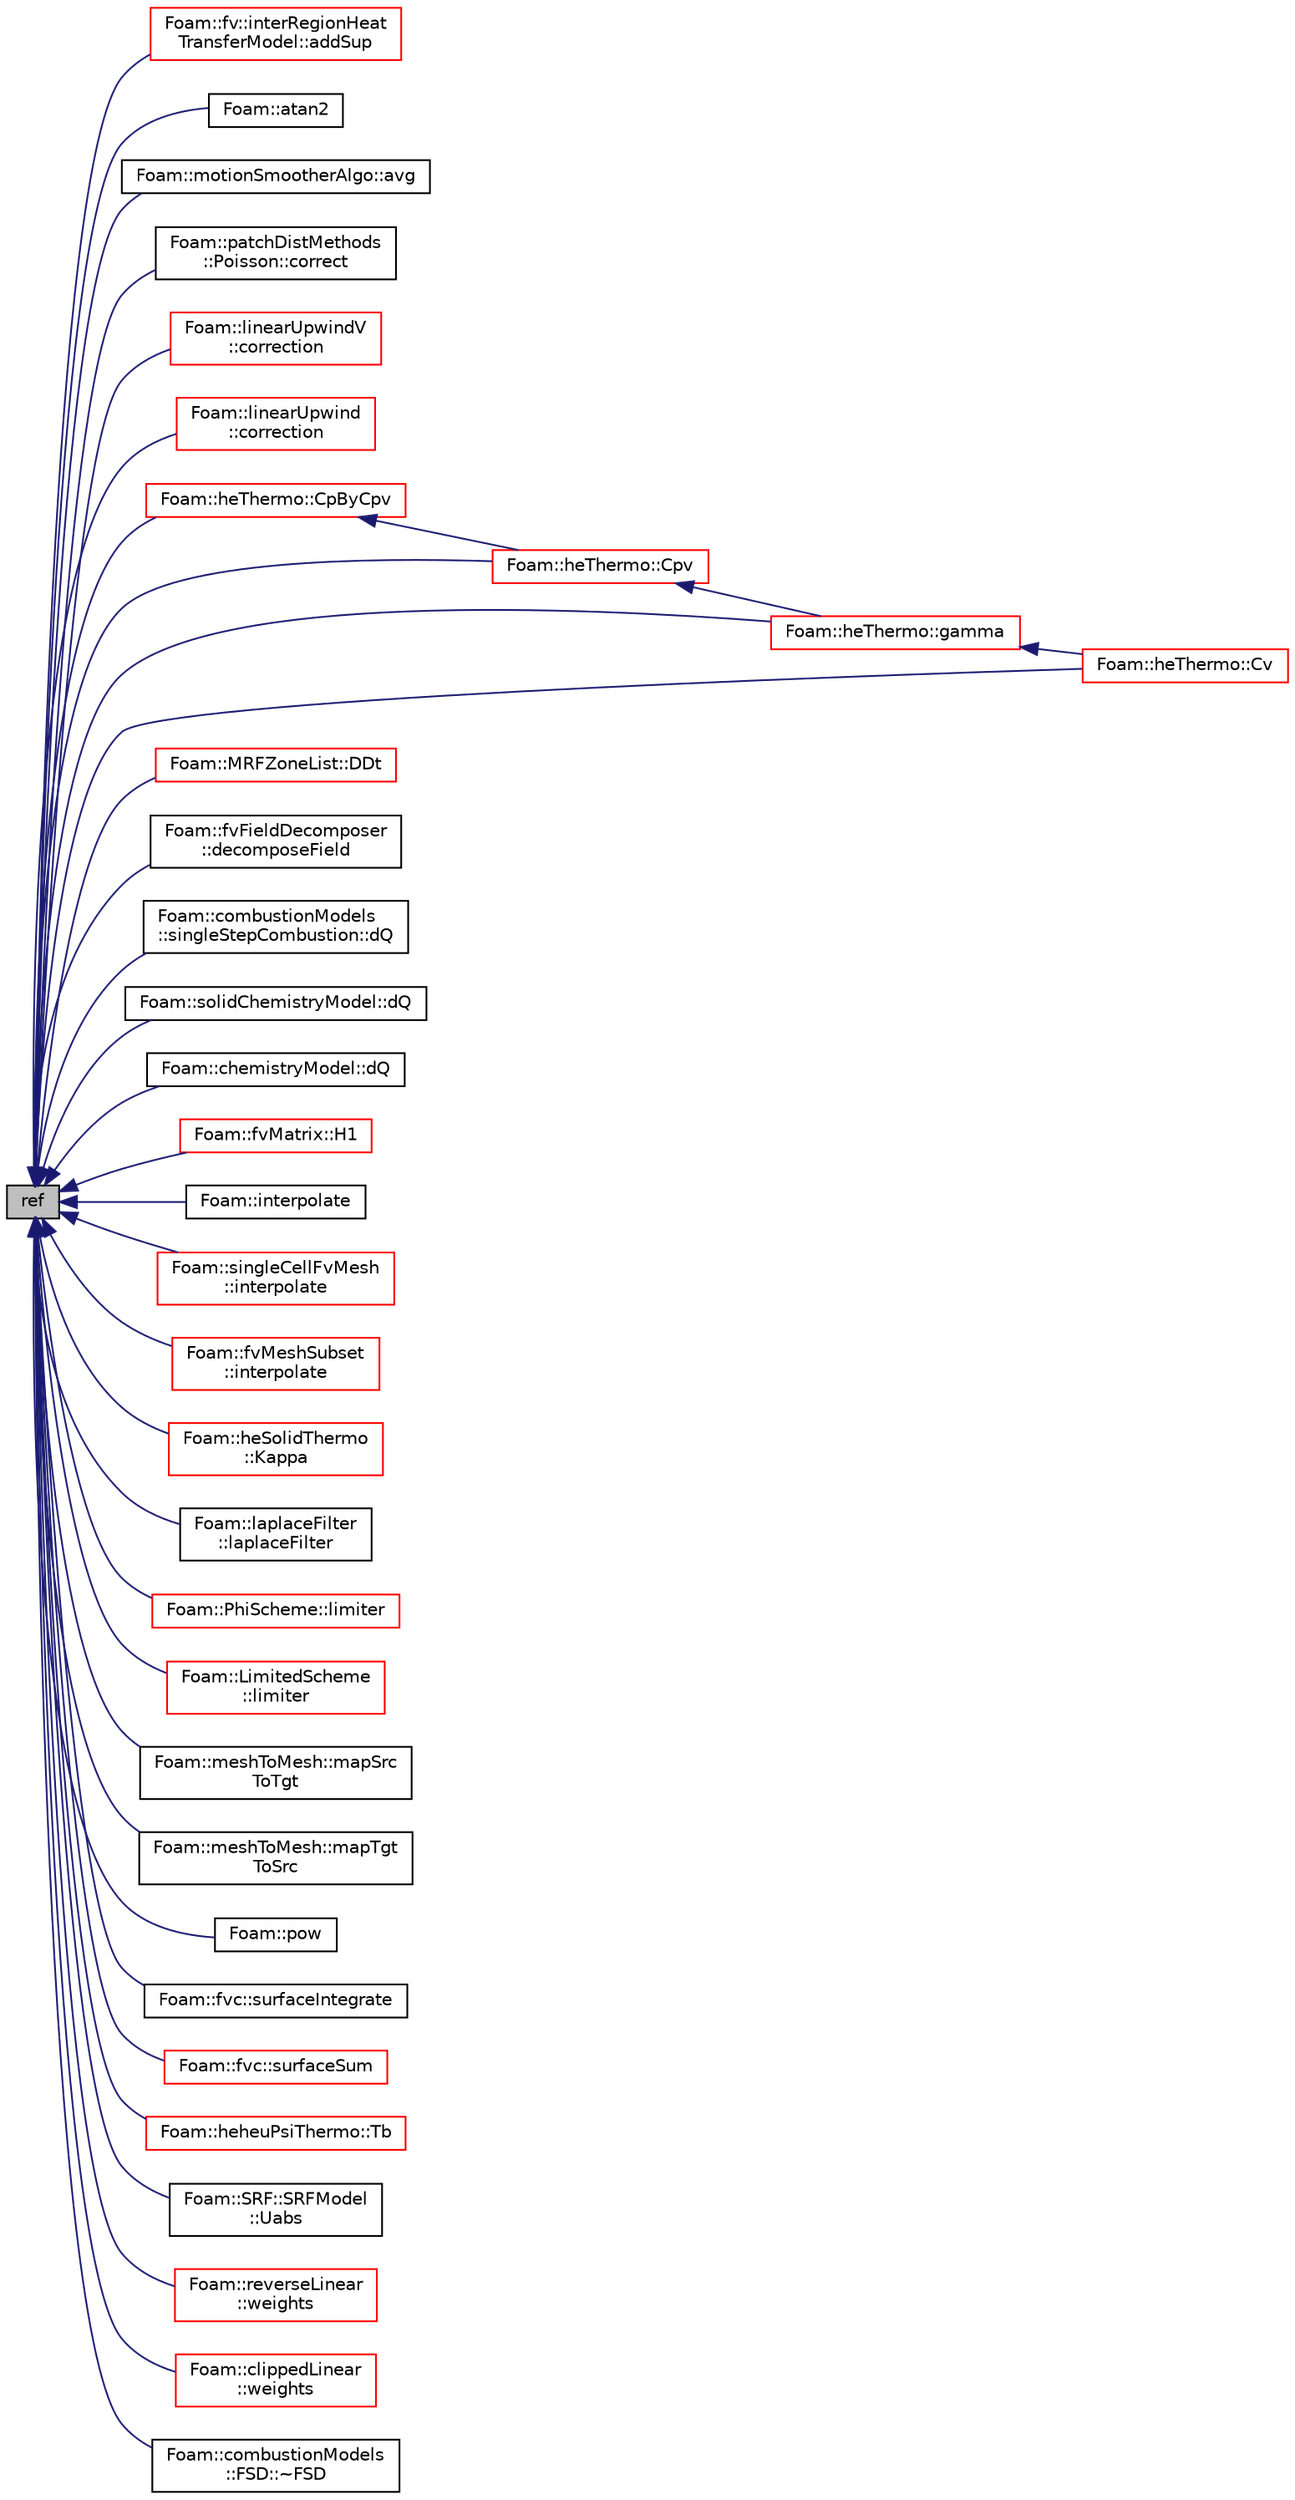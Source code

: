 digraph "ref"
{
  bgcolor="transparent";
  edge [fontname="Helvetica",fontsize="10",labelfontname="Helvetica",labelfontsize="10"];
  node [fontname="Helvetica",fontsize="10",shape=record];
  rankdir="LR";
  Node1 [label="ref",height=0.2,width=0.4,color="black", fillcolor="grey75", style="filled", fontcolor="black"];
  Node1 -> Node2 [dir="back",color="midnightblue",fontsize="10",style="solid",fontname="Helvetica"];
  Node2 [label="Foam::fv::interRegionHeat\lTransferModel::addSup",height=0.2,width=0.4,color="red",URL="$a01187.html#a6944ee16225e24c97df423c35d4cd199",tooltip="Source term to energy equation. "];
  Node1 -> Node3 [dir="back",color="midnightblue",fontsize="10",style="solid",fontname="Helvetica"];
  Node3 [label="Foam::atan2",height=0.2,width=0.4,color="black",URL="$a10909.html#aa32511d4eb698f1a892b1ea7be3b37df"];
  Node1 -> Node4 [dir="back",color="midnightblue",fontsize="10",style="solid",fontname="Helvetica"];
  Node4 [label="Foam::motionSmootherAlgo::avg",height=0.2,width=0.4,color="black",URL="$a01571.html#aa6f9c7ebb447ccec834e8f5689fdebb5"];
  Node1 -> Node5 [dir="back",color="midnightblue",fontsize="10",style="solid",fontname="Helvetica"];
  Node5 [label="Foam::patchDistMethods\l::Poisson::correct",height=0.2,width=0.4,color="black",URL="$a01949.html#a612bb420e07dbe61608dafebdebbaf8a",tooltip="Correct the given distance-to-patch and normal-to-patch fields. "];
  Node1 -> Node6 [dir="back",color="midnightblue",fontsize="10",style="solid",fontname="Helvetica"];
  Node6 [label="Foam::linearUpwindV\l::correction",height=0.2,width=0.4,color="red",URL="$a01379.html#ad5f4a5d3bc1173cf56b1283cdea2e418",tooltip="Return the explicit correction to the face-interpolate. "];
  Node1 -> Node7 [dir="back",color="midnightblue",fontsize="10",style="solid",fontname="Helvetica"];
  Node7 [label="Foam::linearUpwind\l::correction",height=0.2,width=0.4,color="red",URL="$a01378.html#ad5f4a5d3bc1173cf56b1283cdea2e418",tooltip="Return the explicit correction to the face-interpolate. "];
  Node1 -> Node8 [dir="back",color="midnightblue",fontsize="10",style="solid",fontname="Helvetica"];
  Node8 [label="Foam::heThermo::CpByCpv",height=0.2,width=0.4,color="red",URL="$a01022.html#a122ba333e3a24bdf2d35082b1e10ae74",tooltip="Heat capacity ratio []. "];
  Node8 -> Node9 [dir="back",color="midnightblue",fontsize="10",style="solid",fontname="Helvetica"];
  Node9 [label="Foam::heThermo::Cpv",height=0.2,width=0.4,color="red",URL="$a01022.html#ac9246e5eb0132edc016e7ce4b4effd4f",tooltip="Heat capacity at constant pressure/volume [J/kg/K]. "];
  Node9 -> Node10 [dir="back",color="midnightblue",fontsize="10",style="solid",fontname="Helvetica"];
  Node10 [label="Foam::heThermo::gamma",height=0.2,width=0.4,color="red",URL="$a01022.html#afee969d455a78ccd52c3784b85c7d1d7",tooltip="Gamma = Cp/Cv []. "];
  Node10 -> Node11 [dir="back",color="midnightblue",fontsize="10",style="solid",fontname="Helvetica"];
  Node11 [label="Foam::heThermo::Cv",height=0.2,width=0.4,color="red",URL="$a01022.html#a626591544d354cf45535b5c6e64514a4",tooltip="Heat capacity at constant volume [J/kg/K]. "];
  Node1 -> Node9 [dir="back",color="midnightblue",fontsize="10",style="solid",fontname="Helvetica"];
  Node1 -> Node11 [dir="back",color="midnightblue",fontsize="10",style="solid",fontname="Helvetica"];
  Node1 -> Node12 [dir="back",color="midnightblue",fontsize="10",style="solid",fontname="Helvetica"];
  Node12 [label="Foam::MRFZoneList::DDt",height=0.2,width=0.4,color="red",URL="$a01581.html#a86b807bb90498c1a5aaea9d779d52988",tooltip="Return the frame acceleration. "];
  Node1 -> Node13 [dir="back",color="midnightblue",fontsize="10",style="solid",fontname="Helvetica"];
  Node13 [label="Foam::fvFieldDecomposer\l::decomposeField",height=0.2,width=0.4,color="black",URL="$a00889.html#a8fbd2e0eb6a5d073d0f979ba14dcf43f"];
  Node1 -> Node14 [dir="back",color="midnightblue",fontsize="10",style="solid",fontname="Helvetica"];
  Node14 [label="Foam::combustionModels\l::singleStepCombustion::dQ",height=0.2,width=0.4,color="black",URL="$a02402.html#a7a9e7511a3eaa42592a0647f3532beb9",tooltip="Heat release rate calculated from fuel consumption rate matrix. "];
  Node1 -> Node15 [dir="back",color="midnightblue",fontsize="10",style="solid",fontname="Helvetica"];
  Node15 [label="Foam::solidChemistryModel::dQ",height=0.2,width=0.4,color="black",URL="$a02448.html#a5007b91923f971921d09fe1f159462d7",tooltip="Return the heat release, i.e. enthalpy/sec [m2/s3]. "];
  Node1 -> Node16 [dir="back",color="midnightblue",fontsize="10",style="solid",fontname="Helvetica"];
  Node16 [label="Foam::chemistryModel::dQ",height=0.2,width=0.4,color="black",URL="$a00263.html#a5007b91923f971921d09fe1f159462d7",tooltip="Return the heat release, i.e. enthalpy/sec [kg/m2/s3]. "];
  Node1 -> Node10 [dir="back",color="midnightblue",fontsize="10",style="solid",fontname="Helvetica"];
  Node1 -> Node17 [dir="back",color="midnightblue",fontsize="10",style="solid",fontname="Helvetica"];
  Node17 [label="Foam::fvMatrix::H1",height=0.2,width=0.4,color="red",URL="$a00891.html#ad973c8cad195e7174c90582555363352",tooltip="Return H(1) "];
  Node1 -> Node18 [dir="back",color="midnightblue",fontsize="10",style="solid",fontname="Helvetica"];
  Node18 [label="Foam::interpolate",height=0.2,width=0.4,color="black",URL="$a10909.html#ab78a11ca7821ef611119242663cbe895",tooltip="Interpolate field vf according to direction dir. "];
  Node1 -> Node19 [dir="back",color="midnightblue",fontsize="10",style="solid",fontname="Helvetica"];
  Node19 [label="Foam::singleCellFvMesh\l::interpolate",height=0.2,width=0.4,color="red",URL="$a02393.html#a7f0d8ba2b6a4c4c47fd025904753a3fc",tooltip="Map volField. Internal field set to average, patch fields straight. "];
  Node1 -> Node20 [dir="back",color="midnightblue",fontsize="10",style="solid",fontname="Helvetica"];
  Node20 [label="Foam::fvMeshSubset\l::interpolate",height=0.2,width=0.4,color="red",URL="$a00898.html#ab2b56c3ad77bae1b74dcfcb148e29073",tooltip="Map volume field. "];
  Node1 -> Node21 [dir="back",color="midnightblue",fontsize="10",style="solid",fontname="Helvetica"];
  Node21 [label="Foam::heSolidThermo\l::Kappa",height=0.2,width=0.4,color="red",URL="$a01021.html#a98a88670ef589567666db85b98b0db4c",tooltip="Anisotropic thermal conductivity [W/m/K]. "];
  Node1 -> Node22 [dir="back",color="midnightblue",fontsize="10",style="solid",fontname="Helvetica"];
  Node22 [label="Foam::laplaceFilter\l::laplaceFilter",height=0.2,width=0.4,color="black",URL="$a01299.html#a87f186f0b5de562cf1f79251fec52491",tooltip="Construct from components. "];
  Node1 -> Node23 [dir="back",color="midnightblue",fontsize="10",style="solid",fontname="Helvetica"];
  Node23 [label="Foam::PhiScheme::limiter",height=0.2,width=0.4,color="red",URL="$a01891.html#aad9e018b93b59932a398c0826c5cef86",tooltip="Return the interpolation weighting factors. "];
  Node1 -> Node24 [dir="back",color="midnightblue",fontsize="10",style="solid",fontname="Helvetica"];
  Node24 [label="Foam::LimitedScheme\l::limiter",height=0.2,width=0.4,color="red",URL="$a01350.html#aad9e018b93b59932a398c0826c5cef86",tooltip="Return the interpolation weighting factors. "];
  Node1 -> Node25 [dir="back",color="midnightblue",fontsize="10",style="solid",fontname="Helvetica"];
  Node25 [label="Foam::meshToMesh::mapSrc\lToTgt",height=0.2,width=0.4,color="black",URL="$a01514.html#a12ac7f5f127c3c9855cfd8f4033a4c2c"];
  Node1 -> Node26 [dir="back",color="midnightblue",fontsize="10",style="solid",fontname="Helvetica"];
  Node26 [label="Foam::meshToMesh::mapTgt\lToSrc",height=0.2,width=0.4,color="black",URL="$a01514.html#ab83fc6a7416a41c94a64e8966e2cfa81"];
  Node1 -> Node27 [dir="back",color="midnightblue",fontsize="10",style="solid",fontname="Helvetica"];
  Node27 [label="Foam::pow",height=0.2,width=0.4,color="black",URL="$a10909.html#a30393fce772edaf7f8b827935f702be9"];
  Node1 -> Node28 [dir="back",color="midnightblue",fontsize="10",style="solid",fontname="Helvetica"];
  Node28 [label="Foam::fvc::surfaceIntegrate",height=0.2,width=0.4,color="black",URL="$a10944.html#a9c95a4e3c2b8abacbac5761792c17af2"];
  Node1 -> Node29 [dir="back",color="midnightblue",fontsize="10",style="solid",fontname="Helvetica"];
  Node29 [label="Foam::fvc::surfaceSum",height=0.2,width=0.4,color="red",URL="$a10944.html#aa0a1e3c4ec02aa6a37f517c4d5270046"];
  Node1 -> Node30 [dir="back",color="midnightblue",fontsize="10",style="solid",fontname="Helvetica"];
  Node30 [label="Foam::heheuPsiThermo::Tb",height=0.2,width=0.4,color="red",URL="$a01009.html#a6859ca89e71b7924a116335d72632a5c",tooltip="Burnt gas temperature [K]. "];
  Node1 -> Node31 [dir="back",color="midnightblue",fontsize="10",style="solid",fontname="Helvetica"];
  Node31 [label="Foam::SRF::SRFModel\l::Uabs",height=0.2,width=0.4,color="black",URL="$a02503.html#a9763a98977b1c89e8836ca7812ee0738",tooltip="Return absolute velocity for complete mesh. "];
  Node1 -> Node32 [dir="back",color="midnightblue",fontsize="10",style="solid",fontname="Helvetica"];
  Node32 [label="Foam::reverseLinear\l::weights",height=0.2,width=0.4,color="red",URL="$a02249.html#ae3cee6bfc4fee6e13df66df7e856ed37",tooltip="Return the interpolation weighting factors. "];
  Node1 -> Node33 [dir="back",color="midnightblue",fontsize="10",style="solid",fontname="Helvetica"];
  Node33 [label="Foam::clippedLinear\l::weights",height=0.2,width=0.4,color="red",URL="$a00271.html#ae3cee6bfc4fee6e13df66df7e856ed37",tooltip="Return the interpolation weighting factors. "];
  Node1 -> Node34 [dir="back",color="midnightblue",fontsize="10",style="solid",fontname="Helvetica"];
  Node34 [label="Foam::combustionModels\l::FSD::~FSD",height=0.2,width=0.4,color="black",URL="$a00880.html#ace0fc80069db69d09e51a5a3c67586ee"];
}
